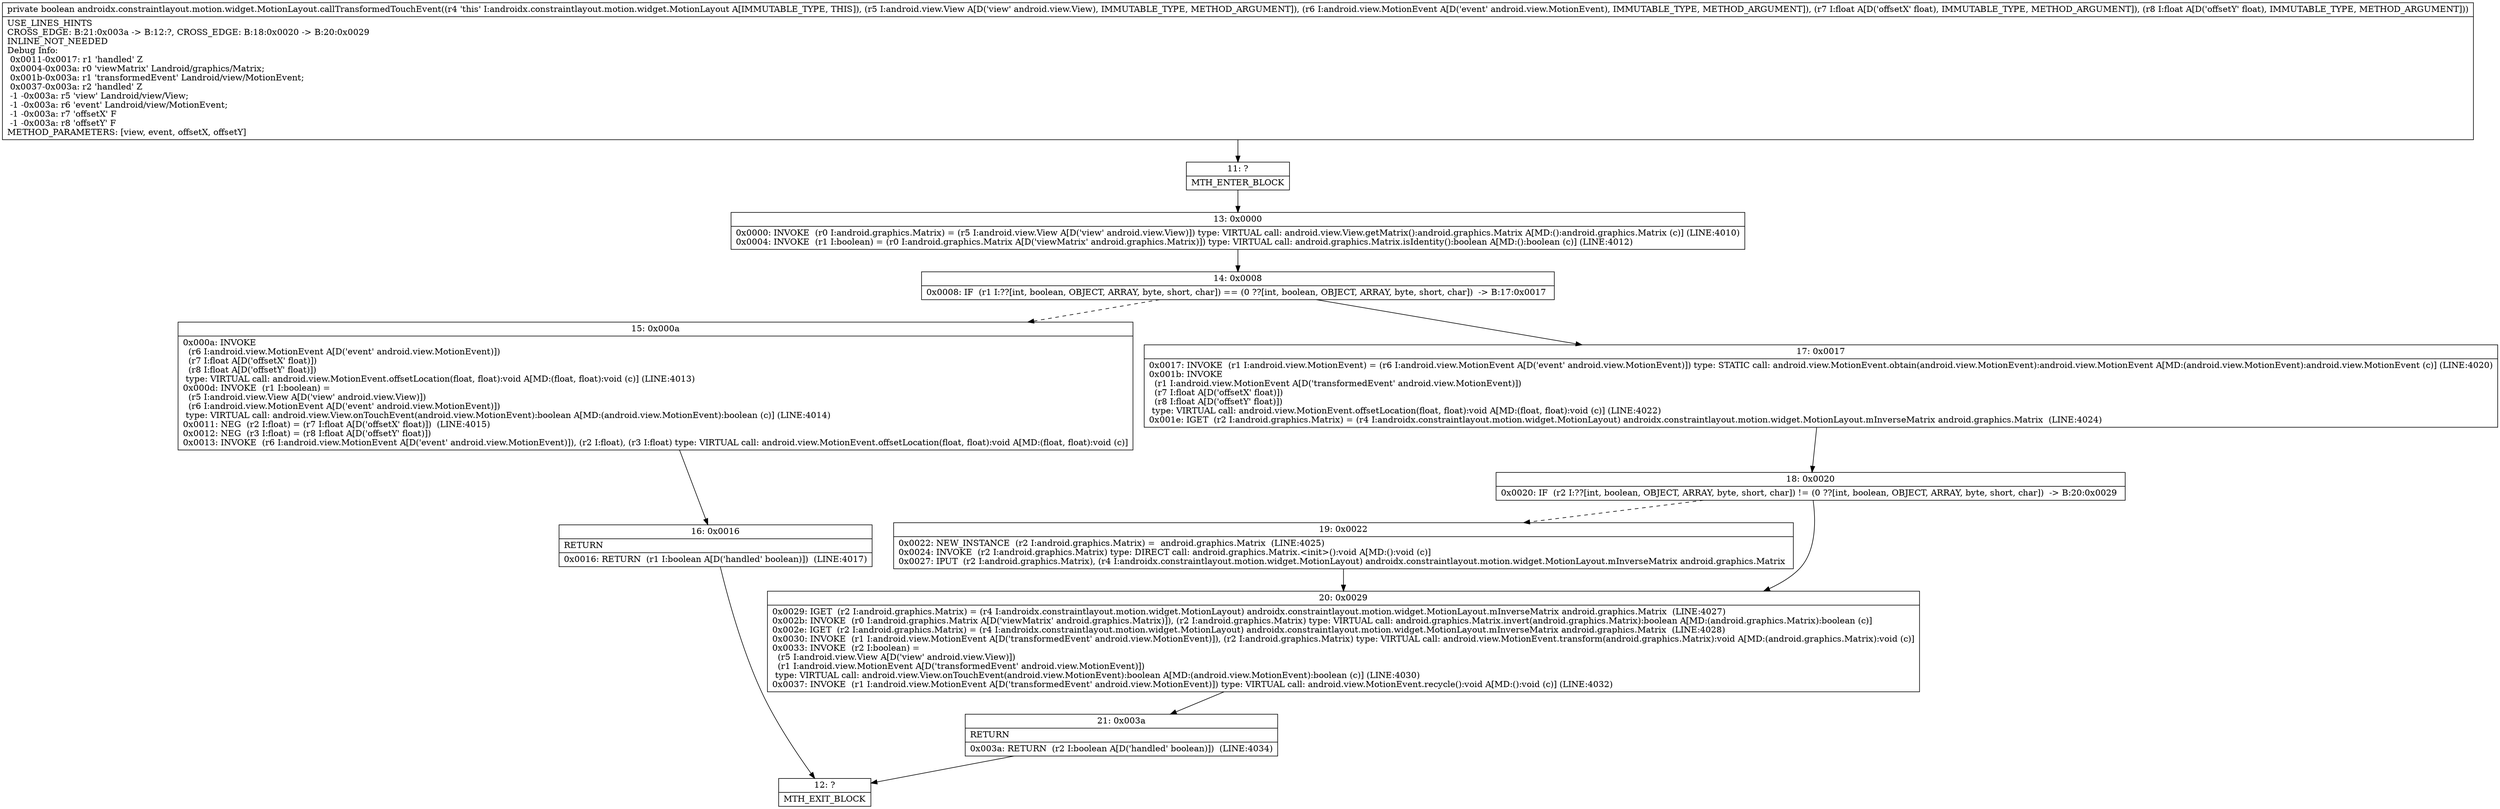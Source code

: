 digraph "CFG forandroidx.constraintlayout.motion.widget.MotionLayout.callTransformedTouchEvent(Landroid\/view\/View;Landroid\/view\/MotionEvent;FF)Z" {
Node_11 [shape=record,label="{11\:\ ?|MTH_ENTER_BLOCK\l}"];
Node_13 [shape=record,label="{13\:\ 0x0000|0x0000: INVOKE  (r0 I:android.graphics.Matrix) = (r5 I:android.view.View A[D('view' android.view.View)]) type: VIRTUAL call: android.view.View.getMatrix():android.graphics.Matrix A[MD:():android.graphics.Matrix (c)] (LINE:4010)\l0x0004: INVOKE  (r1 I:boolean) = (r0 I:android.graphics.Matrix A[D('viewMatrix' android.graphics.Matrix)]) type: VIRTUAL call: android.graphics.Matrix.isIdentity():boolean A[MD:():boolean (c)] (LINE:4012)\l}"];
Node_14 [shape=record,label="{14\:\ 0x0008|0x0008: IF  (r1 I:??[int, boolean, OBJECT, ARRAY, byte, short, char]) == (0 ??[int, boolean, OBJECT, ARRAY, byte, short, char])  \-\> B:17:0x0017 \l}"];
Node_15 [shape=record,label="{15\:\ 0x000a|0x000a: INVOKE  \l  (r6 I:android.view.MotionEvent A[D('event' android.view.MotionEvent)])\l  (r7 I:float A[D('offsetX' float)])\l  (r8 I:float A[D('offsetY' float)])\l type: VIRTUAL call: android.view.MotionEvent.offsetLocation(float, float):void A[MD:(float, float):void (c)] (LINE:4013)\l0x000d: INVOKE  (r1 I:boolean) = \l  (r5 I:android.view.View A[D('view' android.view.View)])\l  (r6 I:android.view.MotionEvent A[D('event' android.view.MotionEvent)])\l type: VIRTUAL call: android.view.View.onTouchEvent(android.view.MotionEvent):boolean A[MD:(android.view.MotionEvent):boolean (c)] (LINE:4014)\l0x0011: NEG  (r2 I:float) = (r7 I:float A[D('offsetX' float)])  (LINE:4015)\l0x0012: NEG  (r3 I:float) = (r8 I:float A[D('offsetY' float)]) \l0x0013: INVOKE  (r6 I:android.view.MotionEvent A[D('event' android.view.MotionEvent)]), (r2 I:float), (r3 I:float) type: VIRTUAL call: android.view.MotionEvent.offsetLocation(float, float):void A[MD:(float, float):void (c)]\l}"];
Node_16 [shape=record,label="{16\:\ 0x0016|RETURN\l|0x0016: RETURN  (r1 I:boolean A[D('handled' boolean)])  (LINE:4017)\l}"];
Node_12 [shape=record,label="{12\:\ ?|MTH_EXIT_BLOCK\l}"];
Node_17 [shape=record,label="{17\:\ 0x0017|0x0017: INVOKE  (r1 I:android.view.MotionEvent) = (r6 I:android.view.MotionEvent A[D('event' android.view.MotionEvent)]) type: STATIC call: android.view.MotionEvent.obtain(android.view.MotionEvent):android.view.MotionEvent A[MD:(android.view.MotionEvent):android.view.MotionEvent (c)] (LINE:4020)\l0x001b: INVOKE  \l  (r1 I:android.view.MotionEvent A[D('transformedEvent' android.view.MotionEvent)])\l  (r7 I:float A[D('offsetX' float)])\l  (r8 I:float A[D('offsetY' float)])\l type: VIRTUAL call: android.view.MotionEvent.offsetLocation(float, float):void A[MD:(float, float):void (c)] (LINE:4022)\l0x001e: IGET  (r2 I:android.graphics.Matrix) = (r4 I:androidx.constraintlayout.motion.widget.MotionLayout) androidx.constraintlayout.motion.widget.MotionLayout.mInverseMatrix android.graphics.Matrix  (LINE:4024)\l}"];
Node_18 [shape=record,label="{18\:\ 0x0020|0x0020: IF  (r2 I:??[int, boolean, OBJECT, ARRAY, byte, short, char]) != (0 ??[int, boolean, OBJECT, ARRAY, byte, short, char])  \-\> B:20:0x0029 \l}"];
Node_19 [shape=record,label="{19\:\ 0x0022|0x0022: NEW_INSTANCE  (r2 I:android.graphics.Matrix) =  android.graphics.Matrix  (LINE:4025)\l0x0024: INVOKE  (r2 I:android.graphics.Matrix) type: DIRECT call: android.graphics.Matrix.\<init\>():void A[MD:():void (c)]\l0x0027: IPUT  (r2 I:android.graphics.Matrix), (r4 I:androidx.constraintlayout.motion.widget.MotionLayout) androidx.constraintlayout.motion.widget.MotionLayout.mInverseMatrix android.graphics.Matrix \l}"];
Node_20 [shape=record,label="{20\:\ 0x0029|0x0029: IGET  (r2 I:android.graphics.Matrix) = (r4 I:androidx.constraintlayout.motion.widget.MotionLayout) androidx.constraintlayout.motion.widget.MotionLayout.mInverseMatrix android.graphics.Matrix  (LINE:4027)\l0x002b: INVOKE  (r0 I:android.graphics.Matrix A[D('viewMatrix' android.graphics.Matrix)]), (r2 I:android.graphics.Matrix) type: VIRTUAL call: android.graphics.Matrix.invert(android.graphics.Matrix):boolean A[MD:(android.graphics.Matrix):boolean (c)]\l0x002e: IGET  (r2 I:android.graphics.Matrix) = (r4 I:androidx.constraintlayout.motion.widget.MotionLayout) androidx.constraintlayout.motion.widget.MotionLayout.mInverseMatrix android.graphics.Matrix  (LINE:4028)\l0x0030: INVOKE  (r1 I:android.view.MotionEvent A[D('transformedEvent' android.view.MotionEvent)]), (r2 I:android.graphics.Matrix) type: VIRTUAL call: android.view.MotionEvent.transform(android.graphics.Matrix):void A[MD:(android.graphics.Matrix):void (c)]\l0x0033: INVOKE  (r2 I:boolean) = \l  (r5 I:android.view.View A[D('view' android.view.View)])\l  (r1 I:android.view.MotionEvent A[D('transformedEvent' android.view.MotionEvent)])\l type: VIRTUAL call: android.view.View.onTouchEvent(android.view.MotionEvent):boolean A[MD:(android.view.MotionEvent):boolean (c)] (LINE:4030)\l0x0037: INVOKE  (r1 I:android.view.MotionEvent A[D('transformedEvent' android.view.MotionEvent)]) type: VIRTUAL call: android.view.MotionEvent.recycle():void A[MD:():void (c)] (LINE:4032)\l}"];
Node_21 [shape=record,label="{21\:\ 0x003a|RETURN\l|0x003a: RETURN  (r2 I:boolean A[D('handled' boolean)])  (LINE:4034)\l}"];
MethodNode[shape=record,label="{private boolean androidx.constraintlayout.motion.widget.MotionLayout.callTransformedTouchEvent((r4 'this' I:androidx.constraintlayout.motion.widget.MotionLayout A[IMMUTABLE_TYPE, THIS]), (r5 I:android.view.View A[D('view' android.view.View), IMMUTABLE_TYPE, METHOD_ARGUMENT]), (r6 I:android.view.MotionEvent A[D('event' android.view.MotionEvent), IMMUTABLE_TYPE, METHOD_ARGUMENT]), (r7 I:float A[D('offsetX' float), IMMUTABLE_TYPE, METHOD_ARGUMENT]), (r8 I:float A[D('offsetY' float), IMMUTABLE_TYPE, METHOD_ARGUMENT]))  | USE_LINES_HINTS\lCROSS_EDGE: B:21:0x003a \-\> B:12:?, CROSS_EDGE: B:18:0x0020 \-\> B:20:0x0029\lINLINE_NOT_NEEDED\lDebug Info:\l  0x0011\-0x0017: r1 'handled' Z\l  0x0004\-0x003a: r0 'viewMatrix' Landroid\/graphics\/Matrix;\l  0x001b\-0x003a: r1 'transformedEvent' Landroid\/view\/MotionEvent;\l  0x0037\-0x003a: r2 'handled' Z\l  \-1 \-0x003a: r5 'view' Landroid\/view\/View;\l  \-1 \-0x003a: r6 'event' Landroid\/view\/MotionEvent;\l  \-1 \-0x003a: r7 'offsetX' F\l  \-1 \-0x003a: r8 'offsetY' F\lMETHOD_PARAMETERS: [view, event, offsetX, offsetY]\l}"];
MethodNode -> Node_11;Node_11 -> Node_13;
Node_13 -> Node_14;
Node_14 -> Node_15[style=dashed];
Node_14 -> Node_17;
Node_15 -> Node_16;
Node_16 -> Node_12;
Node_17 -> Node_18;
Node_18 -> Node_19[style=dashed];
Node_18 -> Node_20;
Node_19 -> Node_20;
Node_20 -> Node_21;
Node_21 -> Node_12;
}

